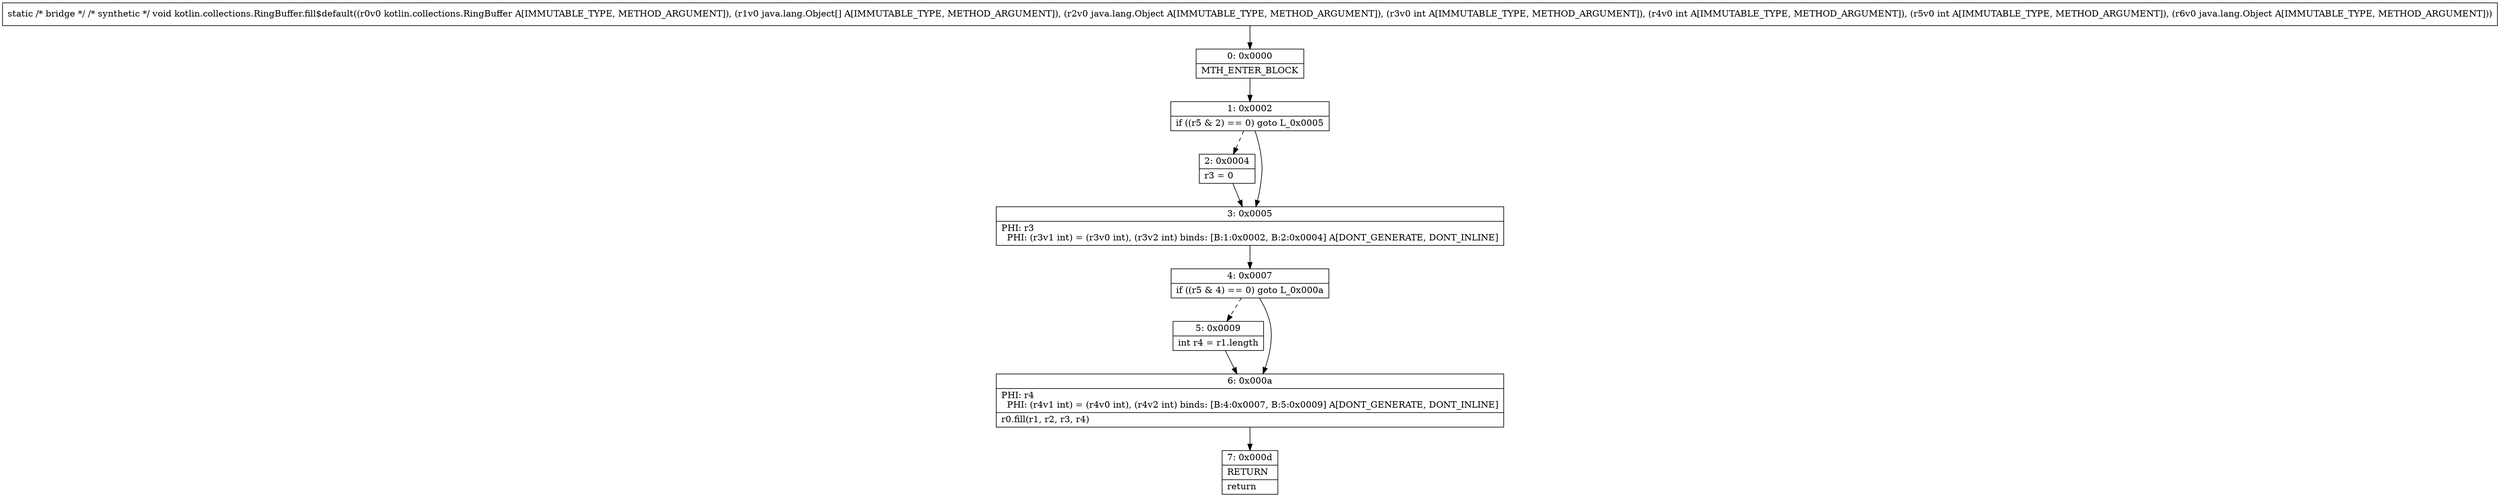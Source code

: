 digraph "CFG forkotlin.collections.RingBuffer.fill$default(Lkotlin\/collections\/RingBuffer;[Ljava\/lang\/Object;Ljava\/lang\/Object;IIILjava\/lang\/Object;)V" {
Node_0 [shape=record,label="{0\:\ 0x0000|MTH_ENTER_BLOCK\l}"];
Node_1 [shape=record,label="{1\:\ 0x0002|if ((r5 & 2) == 0) goto L_0x0005\l}"];
Node_2 [shape=record,label="{2\:\ 0x0004|r3 = 0\l}"];
Node_3 [shape=record,label="{3\:\ 0x0005|PHI: r3 \l  PHI: (r3v1 int) = (r3v0 int), (r3v2 int) binds: [B:1:0x0002, B:2:0x0004] A[DONT_GENERATE, DONT_INLINE]\l}"];
Node_4 [shape=record,label="{4\:\ 0x0007|if ((r5 & 4) == 0) goto L_0x000a\l}"];
Node_5 [shape=record,label="{5\:\ 0x0009|int r4 = r1.length\l}"];
Node_6 [shape=record,label="{6\:\ 0x000a|PHI: r4 \l  PHI: (r4v1 int) = (r4v0 int), (r4v2 int) binds: [B:4:0x0007, B:5:0x0009] A[DONT_GENERATE, DONT_INLINE]\l|r0.fill(r1, r2, r3, r4)\l}"];
Node_7 [shape=record,label="{7\:\ 0x000d|RETURN\l|return\l}"];
MethodNode[shape=record,label="{static \/* bridge *\/ \/* synthetic *\/ void kotlin.collections.RingBuffer.fill$default((r0v0 kotlin.collections.RingBuffer A[IMMUTABLE_TYPE, METHOD_ARGUMENT]), (r1v0 java.lang.Object[] A[IMMUTABLE_TYPE, METHOD_ARGUMENT]), (r2v0 java.lang.Object A[IMMUTABLE_TYPE, METHOD_ARGUMENT]), (r3v0 int A[IMMUTABLE_TYPE, METHOD_ARGUMENT]), (r4v0 int A[IMMUTABLE_TYPE, METHOD_ARGUMENT]), (r5v0 int A[IMMUTABLE_TYPE, METHOD_ARGUMENT]), (r6v0 java.lang.Object A[IMMUTABLE_TYPE, METHOD_ARGUMENT])) }"];
MethodNode -> Node_0;
Node_0 -> Node_1;
Node_1 -> Node_2[style=dashed];
Node_1 -> Node_3;
Node_2 -> Node_3;
Node_3 -> Node_4;
Node_4 -> Node_5[style=dashed];
Node_4 -> Node_6;
Node_5 -> Node_6;
Node_6 -> Node_7;
}

